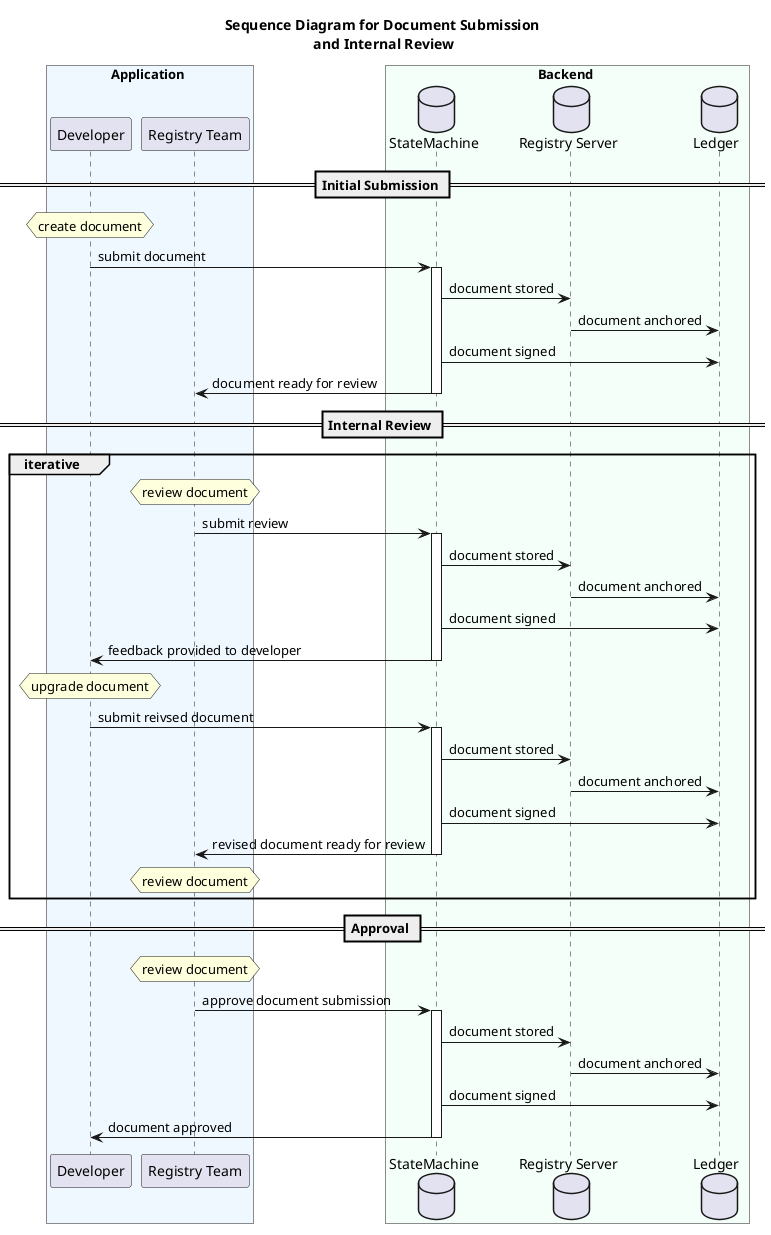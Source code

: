 @startuml

title "Sequence Diagram for Document Submission\n and Internal Review"

box Application #AliceBlue
    participant "Developer"             as developer
    participant "Registry Team"         as registry
end box

box Backend #MintCream
    database        "StateMachine"          as sm
    database        "Registry Server"       as server
    database        "Ledger"                as ledger
end box

== Initial Submission ==
hnote over developer: create document
developer -> sm: submit document

activate sm
sm -> server:document stored
server -> ledger:document anchored
sm -> ledger:document signed
sm -> registry: document ready for review
deactivate sm

== Internal Review ==
group iterative
    'registry team reviews
    hnote over registry: review document
    registry -> sm: submit review
    activate sm
    sm -> server:document stored
    server -> ledger:document anchored
    sm -> ledger:document signed
    sm -> developer: feedback provided to developer
    deactivate sm

    'developer resubmission
    hnote over developer: upgrade document
    developer -> sm: submit reivsed document
    activate sm
    sm -> server:document stored
    server -> ledger:document anchored
    sm -> ledger:document signed
    sm -> registry: revised document ready for review
    deactivate sm

    'registry team reviews new document
    hnote over registry: review document
end

== Approval ==
hnote over registry: review document
registry -> sm: approve document submission
activate sm
sm -> server:document stored
server -> ledger:document anchored
sm -> ledger:document signed
sm -> developer: document approved
deactivate sm

@enduml